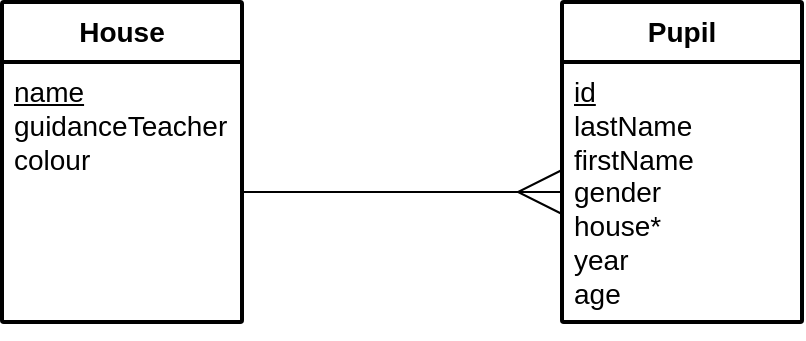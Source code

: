 <mxfile version="24.7.17">
  <diagram name="erd" id="dNqwXRDJ3yBruR6XhdzT">
    <mxGraphModel dx="794" dy="519" grid="1" gridSize="10" guides="1" tooltips="1" connect="1" arrows="1" fold="1" page="1" pageScale="1" pageWidth="1169" pageHeight="827" math="0" shadow="0">
      <root>
        <mxCell id="0" />
        <mxCell id="1" parent="0" />
        <mxCell id="vocePrslf9cfjjCVAfBs-1" value="&lt;b&gt;House&lt;/b&gt;" style="swimlane;childLayout=stackLayout;horizontal=1;startSize=30;horizontalStack=0;rounded=1;fontSize=14;fontStyle=0;strokeWidth=2;resizeParent=0;resizeLast=1;shadow=0;dashed=0;align=center;arcSize=1;whiteSpace=wrap;html=1;fillColor=none;" parent="1" vertex="1">
          <mxGeometry x="320" y="360" width="120" height="160" as="geometry">
            <mxRectangle x="170" y="370" width="80" height="50" as="alternateBounds" />
          </mxGeometry>
        </mxCell>
        <mxCell id="vocePrslf9cfjjCVAfBs-2" value="&lt;font style=&quot;font-size: 14px;&quot;&gt;&lt;u style=&quot;&quot;&gt;name&lt;br&gt;&lt;/u&gt;guidanceTeacher&lt;br&gt;colour&lt;br&gt;&lt;/font&gt;" style="align=left;strokeColor=none;fillColor=none;spacingLeft=4;fontSize=12;verticalAlign=top;resizable=0;rotatable=0;part=1;html=1;" parent="vocePrslf9cfjjCVAfBs-1" vertex="1">
          <mxGeometry y="30" width="120" height="130" as="geometry" />
        </mxCell>
        <mxCell id="vocePrslf9cfjjCVAfBs-3" style="edgeStyle=orthogonalEdgeStyle;rounded=0;orthogonalLoop=1;jettySize=auto;html=1;exitX=0.5;exitY=1;exitDx=0;exitDy=0;" parent="vocePrslf9cfjjCVAfBs-1" source="vocePrslf9cfjjCVAfBs-2" target="vocePrslf9cfjjCVAfBs-2" edge="1">
          <mxGeometry relative="1" as="geometry" />
        </mxCell>
        <mxCell id="vocePrslf9cfjjCVAfBs-4" value="&lt;b&gt;Pupil&lt;/b&gt;" style="swimlane;childLayout=stackLayout;horizontal=1;startSize=30;horizontalStack=0;rounded=1;fontSize=14;fontStyle=0;strokeWidth=2;resizeParent=0;resizeLast=1;shadow=0;dashed=0;align=center;arcSize=1;whiteSpace=wrap;html=1;fillColor=none;" parent="1" vertex="1">
          <mxGeometry x="600" y="360" width="120" height="160" as="geometry">
            <mxRectangle x="170" y="370" width="80" height="50" as="alternateBounds" />
          </mxGeometry>
        </mxCell>
        <mxCell id="vocePrslf9cfjjCVAfBs-5" value="&lt;font style=&quot;font-size: 14px;&quot;&gt;&lt;u style=&quot;&quot;&gt;id&lt;br&gt;&lt;/u&gt;lastName&lt;br&gt;firstName&lt;br&gt;gender&lt;br&gt;house*&lt;br&gt;year&lt;br&gt;age&lt;/font&gt;" style="align=left;strokeColor=none;fillColor=none;spacingLeft=4;fontSize=12;verticalAlign=top;resizable=0;rotatable=0;part=1;html=1;" parent="vocePrslf9cfjjCVAfBs-4" vertex="1">
          <mxGeometry y="30" width="120" height="130" as="geometry" />
        </mxCell>
        <mxCell id="vocePrslf9cfjjCVAfBs-6" style="rounded=0;orthogonalLoop=1;jettySize=auto;html=1;exitX=1;exitY=0.5;exitDx=0;exitDy=0;entryX=0;entryY=0.5;entryDx=0;entryDy=0;endArrow=ERmany;endFill=0;startSize=6;endSize=20;" parent="1" source="vocePrslf9cfjjCVAfBs-2" target="vocePrslf9cfjjCVAfBs-5" edge="1">
          <mxGeometry relative="1" as="geometry" />
        </mxCell>
      </root>
    </mxGraphModel>
  </diagram>
</mxfile>
